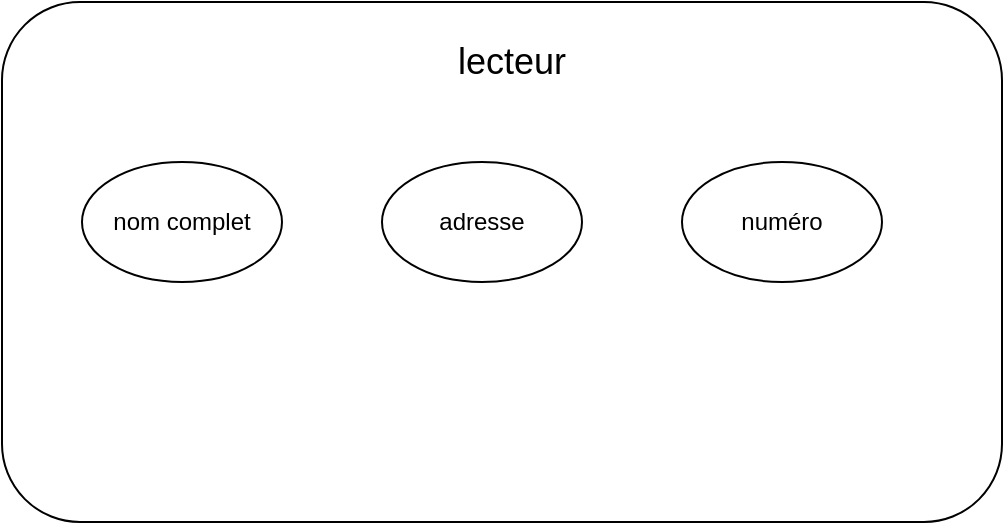 <mxfile version="14.2.9" type="github">
  <diagram id="kxSdKNYJrgQTS2m-J1gP" name="Page-1">
    <mxGraphModel dx="793" dy="473" grid="1" gridSize="10" guides="1" tooltips="1" connect="1" arrows="1" fold="1" page="1" pageScale="1" pageWidth="850" pageHeight="1100" math="0" shadow="0">
      <root>
        <mxCell id="0" />
        <mxCell id="1" parent="0" />
        <mxCell id="Cx2RV0T2Z3ZGY7Y57L8y-3" value="" style="rounded=1;whiteSpace=wrap;html=1;" vertex="1" parent="1">
          <mxGeometry x="160" y="80" width="500" height="260" as="geometry" />
        </mxCell>
        <mxCell id="Cx2RV0T2Z3ZGY7Y57L8y-4" value="&lt;font style=&quot;font-size: 18px&quot;&gt;lecteur&lt;/font&gt;" style="text;html=1;strokeColor=none;fillColor=none;align=center;verticalAlign=middle;whiteSpace=wrap;rounded=0;" vertex="1" parent="1">
          <mxGeometry x="360" y="90" width="110" height="40" as="geometry" />
        </mxCell>
        <mxCell id="Cx2RV0T2Z3ZGY7Y57L8y-5" value="nom complet" style="ellipse;whiteSpace=wrap;html=1;" vertex="1" parent="1">
          <mxGeometry x="200" y="160" width="100" height="60" as="geometry" />
        </mxCell>
        <mxCell id="Cx2RV0T2Z3ZGY7Y57L8y-7" value="adresse" style="ellipse;whiteSpace=wrap;html=1;" vertex="1" parent="1">
          <mxGeometry x="350" y="160" width="100" height="60" as="geometry" />
        </mxCell>
        <mxCell id="Cx2RV0T2Z3ZGY7Y57L8y-8" value="numéro" style="ellipse;whiteSpace=wrap;html=1;" vertex="1" parent="1">
          <mxGeometry x="500" y="160" width="100" height="60" as="geometry" />
        </mxCell>
      </root>
    </mxGraphModel>
  </diagram>
</mxfile>
